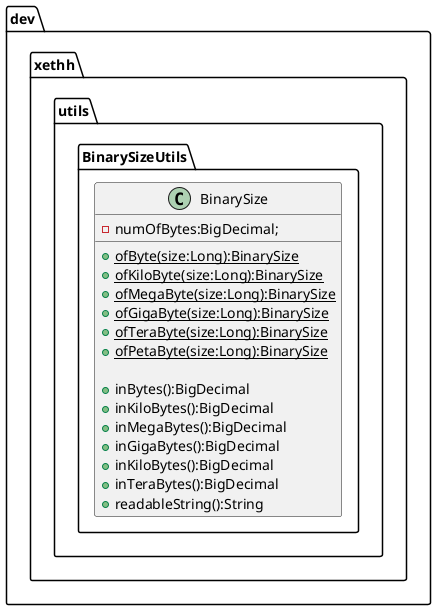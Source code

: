 @startuml
package dev.xethh.utils.BinarySizeUtils{
class BinarySize{
  - numOfBytes:BigDecimal;

  + {static} ofByte(size:Long):BinarySize
  + {static} ofKiloByte(size:Long):BinarySize
  + {static} ofMegaByte(size:Long):BinarySize
  + {static} ofGigaByte(size:Long):BinarySize
  + {static} ofTeraByte(size:Long):BinarySize
  + {static} ofPetaByte(size:Long):BinarySize

  + inBytes():BigDecimal
  + inKiloBytes():BigDecimal
  + inMegaBytes():BigDecimal
  + inGigaBytes():BigDecimal
  + inKiloBytes():BigDecimal
  + inTeraBytes():BigDecimal
  + readableString():String
}

}
@enduml
